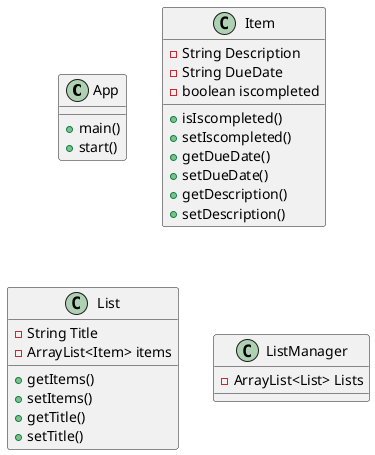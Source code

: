@startuml
'https://plantuml.com/sequence-diagram

class App{

+main()
+start()
}

class Item{
    - String Description
    - String DueDate
    - boolean iscompleted

    +isIscompleted()
    +setIscompleted()
    +getDueDate()
    +setDueDate()
    +getDescription()
    +setDescription()

}

class List{

    -String Title
    -ArrayList<Item> items

    +getItems()
    +setItems()
    +getTitle()
    +setTitle()

}

class ListManager{

-ArrayList<List> Lists


}

@enduml